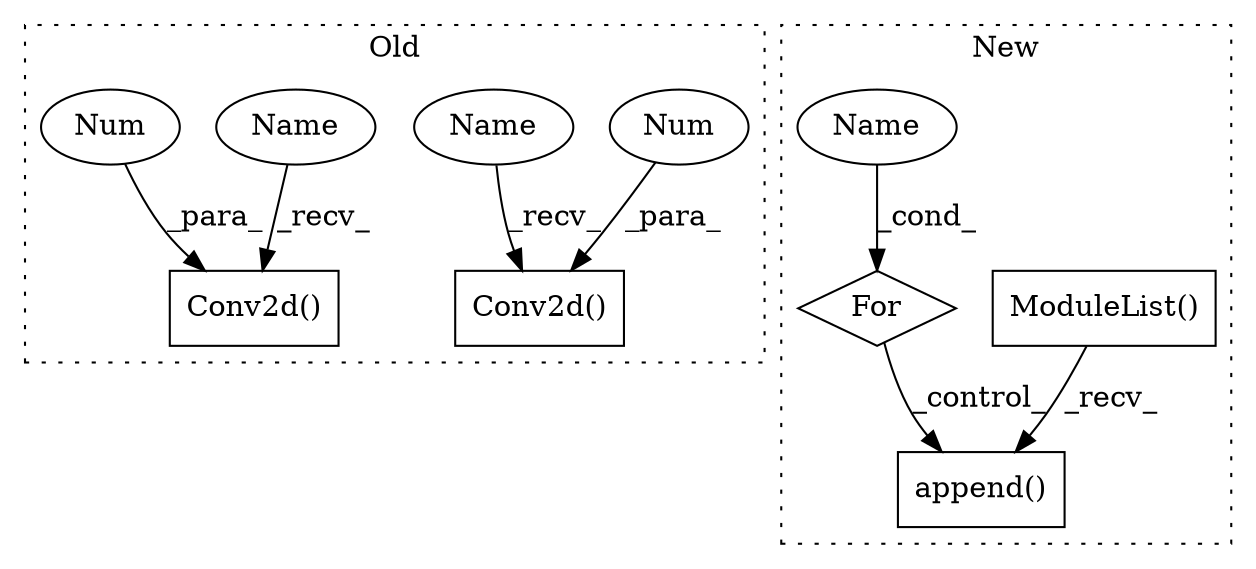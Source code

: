 digraph G {
subgraph cluster0 {
1 [label="Conv2d()" a="75" s="2916,2957" l="10,32" shape="box"];
3 [label="Num" a="76" s="2953" l="1" shape="ellipse"];
4 [label="Conv2d()" a="75" s="2758,2792" l="10,13" shape="box"];
5 [label="Num" a="76" s="2791" l="1" shape="ellipse"];
9 [label="Name" a="87" s="2916" l="2" shape="ellipse"];
10 [label="Name" a="87" s="2758" l="2" shape="ellipse"];
label = "Old";
style="dotted";
}
subgraph cluster1 {
2 [label="ModuleList()" a="75" s="3246" l="21" shape="box"];
6 [label="append()" a="75" s="3309,3351" l="18,1" shape="box"];
7 [label="For" a="107" s="3277,3294" l="4,15" shape="diamond"];
8 [label="Name" a="87" s="3281" l="1" shape="ellipse"];
label = "New";
style="dotted";
}
2 -> 6 [label="_recv_"];
3 -> 1 [label="_para_"];
5 -> 4 [label="_para_"];
7 -> 6 [label="_control_"];
8 -> 7 [label="_cond_"];
9 -> 1 [label="_recv_"];
10 -> 4 [label="_recv_"];
}